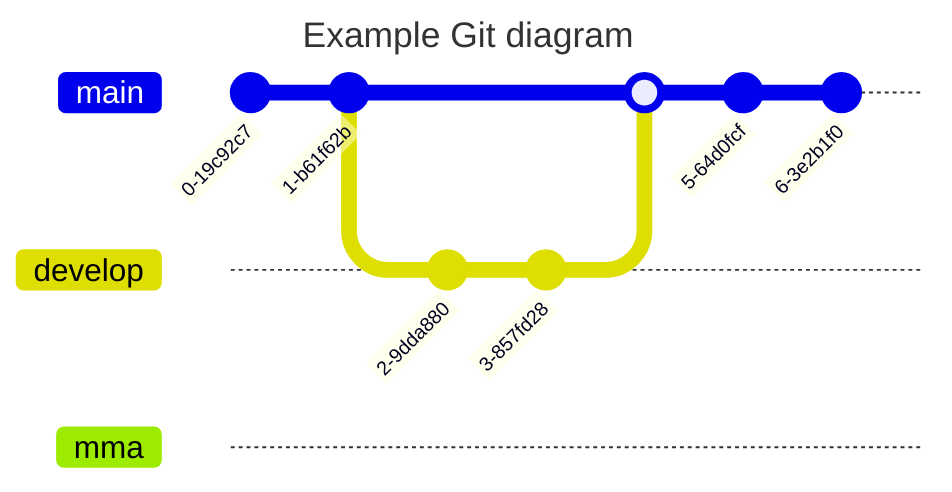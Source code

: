 ---
title: Example Git diagram
---
gitGraph
    commit
    commit
    branch develop
    checkout develop
    commit
    commit
    checkout main
    merge develop
    commit
    commit
    branch mma
    checkout mma